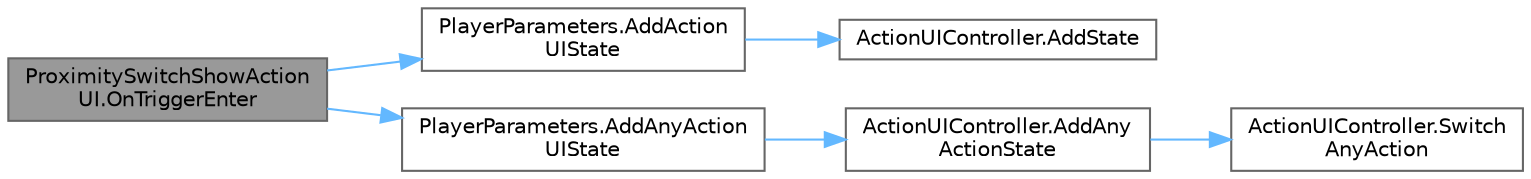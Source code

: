 digraph "ProximitySwitchShowActionUI.OnTriggerEnter"
{
 // LATEX_PDF_SIZE
  bgcolor="transparent";
  edge [fontname=Helvetica,fontsize=10,labelfontname=Helvetica,labelfontsize=10];
  node [fontname=Helvetica,fontsize=10,shape=box,height=0.2,width=0.4];
  rankdir="LR";
  Node1 [id="Node000001",label="ProximitySwitchShowAction\lUI.OnTriggerEnter",height=0.2,width=0.4,color="gray40", fillcolor="grey60", style="filled", fontcolor="black",tooltip=" "];
  Node1 -> Node2 [id="edge1_Node000001_Node000002",color="steelblue1",style="solid",tooltip=" "];
  Node2 [id="Node000002",label="PlayerParameters.AddAction\lUIState",height=0.2,width=0.4,color="grey40", fillcolor="white", style="filled",URL="$class_player_parameters.html#a86c2e8d47ffe1441f094c6ce6a1510f0",tooltip=" "];
  Node2 -> Node3 [id="edge2_Node000002_Node000003",color="steelblue1",style="solid",tooltip=" "];
  Node3 [id="Node000003",label="ActionUIController.AddState",height=0.2,width=0.4,color="grey40", fillcolor="white", style="filled",URL="$class_action_u_i_controller.html#a858adc2ace3614ea0594759a1bf1c2dd",tooltip=" "];
  Node1 -> Node4 [id="edge3_Node000001_Node000004",color="steelblue1",style="solid",tooltip=" "];
  Node4 [id="Node000004",label="PlayerParameters.AddAnyAction\lUIState",height=0.2,width=0.4,color="grey40", fillcolor="white", style="filled",URL="$class_player_parameters.html#a400e5751567234909eb10055d477ae61",tooltip=" "];
  Node4 -> Node5 [id="edge4_Node000004_Node000005",color="steelblue1",style="solid",tooltip=" "];
  Node5 [id="Node000005",label="ActionUIController.AddAny\lActionState",height=0.2,width=0.4,color="grey40", fillcolor="white", style="filled",URL="$class_action_u_i_controller.html#a31de43e5384ebee3642678d1c3cc20b2",tooltip=" "];
  Node5 -> Node6 [id="edge5_Node000005_Node000006",color="steelblue1",style="solid",tooltip=" "];
  Node6 [id="Node000006",label="ActionUIController.Switch\lAnyAction",height=0.2,width=0.4,color="grey40", fillcolor="white", style="filled",URL="$class_action_u_i_controller.html#a8ad423812a46999f1018aba2e632bdd9",tooltip=" "];
}

